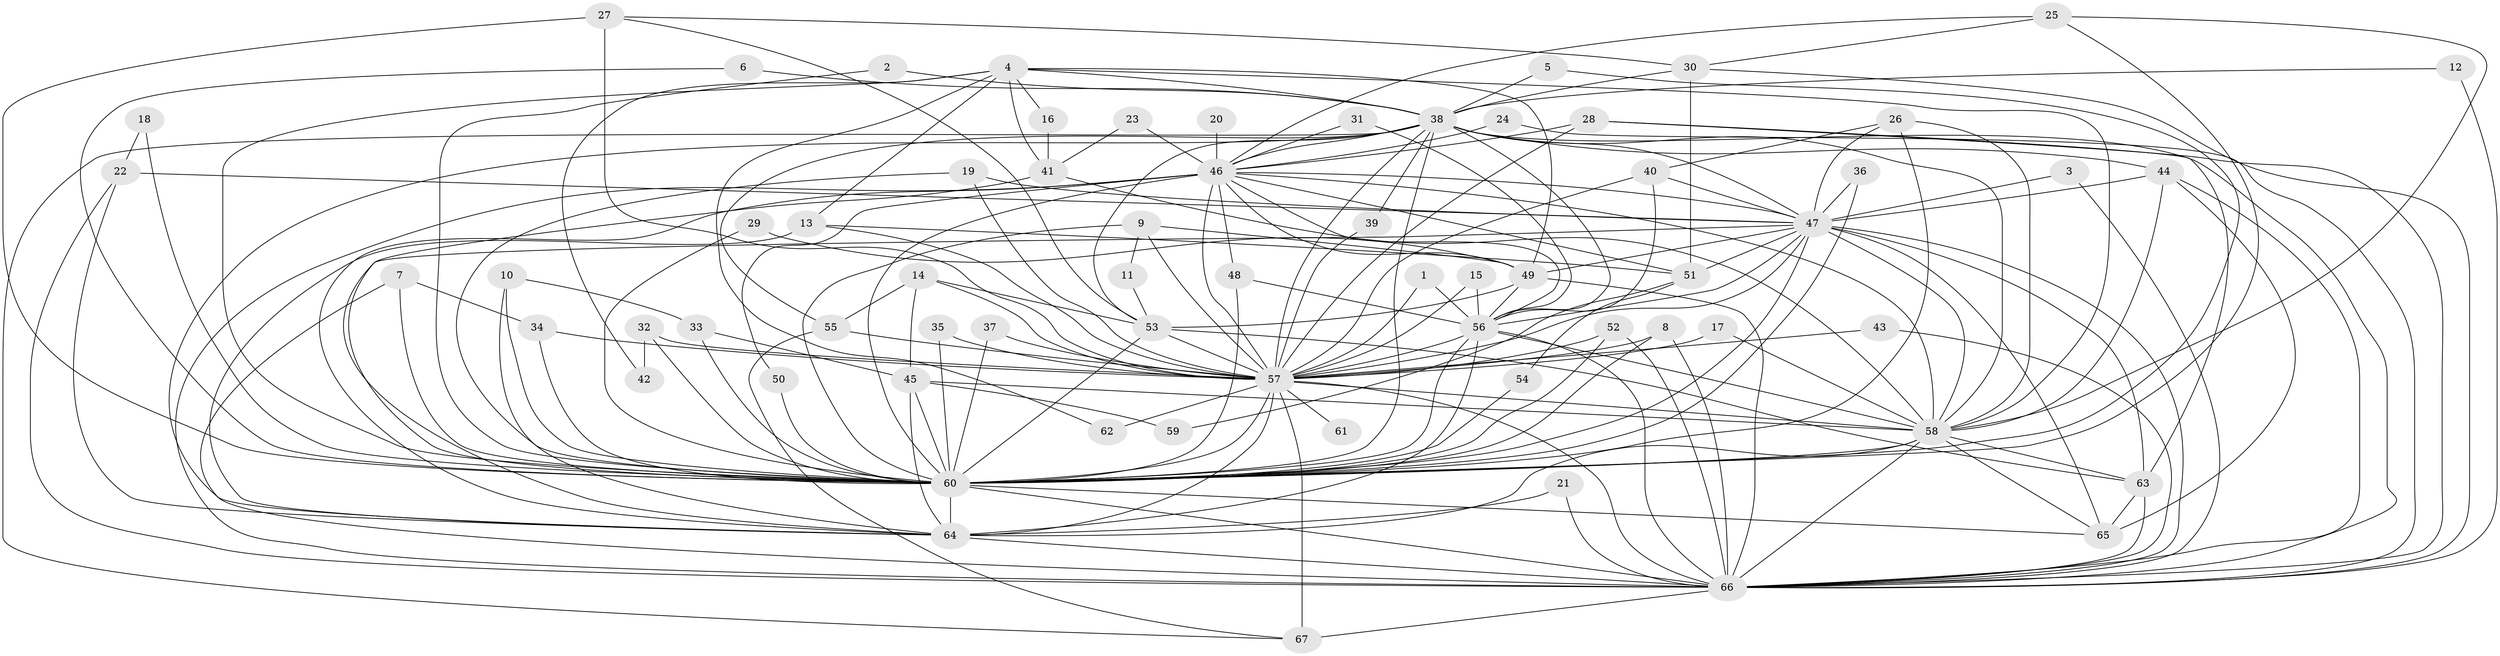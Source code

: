 // original degree distribution, {23: 0.015037593984962405, 15: 0.007518796992481203, 26: 0.007518796992481203, 34: 0.007518796992481203, 16: 0.007518796992481203, 43: 0.007518796992481203, 19: 0.007518796992481203, 22: 0.007518796992481203, 20: 0.007518796992481203, 7: 0.007518796992481203, 4: 0.09022556390977443, 3: 0.24812030075187969, 6: 0.022556390977443608, 2: 0.5037593984962406, 5: 0.05263157894736842}
// Generated by graph-tools (version 1.1) at 2025/49/03/09/25 03:49:40]
// undirected, 67 vertices, 189 edges
graph export_dot {
graph [start="1"]
  node [color=gray90,style=filled];
  1;
  2;
  3;
  4;
  5;
  6;
  7;
  8;
  9;
  10;
  11;
  12;
  13;
  14;
  15;
  16;
  17;
  18;
  19;
  20;
  21;
  22;
  23;
  24;
  25;
  26;
  27;
  28;
  29;
  30;
  31;
  32;
  33;
  34;
  35;
  36;
  37;
  38;
  39;
  40;
  41;
  42;
  43;
  44;
  45;
  46;
  47;
  48;
  49;
  50;
  51;
  52;
  53;
  54;
  55;
  56;
  57;
  58;
  59;
  60;
  61;
  62;
  63;
  64;
  65;
  66;
  67;
  1 -- 56 [weight=1.0];
  1 -- 57 [weight=1.0];
  2 -- 38 [weight=1.0];
  2 -- 60 [weight=1.0];
  3 -- 47 [weight=1.0];
  3 -- 66 [weight=1.0];
  4 -- 13 [weight=1.0];
  4 -- 16 [weight=1.0];
  4 -- 38 [weight=2.0];
  4 -- 41 [weight=1.0];
  4 -- 42 [weight=1.0];
  4 -- 49 [weight=1.0];
  4 -- 58 [weight=1.0];
  4 -- 60 [weight=2.0];
  4 -- 62 [weight=1.0];
  5 -- 38 [weight=1.0];
  5 -- 60 [weight=1.0];
  6 -- 38 [weight=1.0];
  6 -- 60 [weight=1.0];
  7 -- 34 [weight=1.0];
  7 -- 60 [weight=1.0];
  7 -- 66 [weight=1.0];
  8 -- 57 [weight=1.0];
  8 -- 60 [weight=1.0];
  8 -- 66 [weight=1.0];
  9 -- 11 [weight=1.0];
  9 -- 49 [weight=1.0];
  9 -- 57 [weight=1.0];
  9 -- 60 [weight=1.0];
  10 -- 33 [weight=1.0];
  10 -- 60 [weight=1.0];
  10 -- 64 [weight=1.0];
  11 -- 53 [weight=1.0];
  12 -- 38 [weight=1.0];
  12 -- 66 [weight=1.0];
  13 -- 51 [weight=1.0];
  13 -- 57 [weight=1.0];
  13 -- 64 [weight=1.0];
  14 -- 45 [weight=1.0];
  14 -- 53 [weight=1.0];
  14 -- 55 [weight=1.0];
  14 -- 57 [weight=1.0];
  15 -- 56 [weight=1.0];
  15 -- 57 [weight=1.0];
  16 -- 41 [weight=1.0];
  17 -- 57 [weight=1.0];
  17 -- 58 [weight=1.0];
  18 -- 22 [weight=1.0];
  18 -- 60 [weight=1.0];
  19 -- 47 [weight=1.0];
  19 -- 57 [weight=1.0];
  19 -- 60 [weight=1.0];
  20 -- 46 [weight=1.0];
  21 -- 64 [weight=1.0];
  21 -- 66 [weight=1.0];
  22 -- 47 [weight=1.0];
  22 -- 64 [weight=1.0];
  22 -- 66 [weight=1.0];
  23 -- 41 [weight=1.0];
  23 -- 46 [weight=1.0];
  24 -- 46 [weight=1.0];
  24 -- 66 [weight=1.0];
  25 -- 30 [weight=1.0];
  25 -- 46 [weight=1.0];
  25 -- 58 [weight=1.0];
  25 -- 60 [weight=1.0];
  26 -- 40 [weight=1.0];
  26 -- 47 [weight=1.0];
  26 -- 58 [weight=1.0];
  26 -- 60 [weight=1.0];
  27 -- 30 [weight=1.0];
  27 -- 53 [weight=1.0];
  27 -- 57 [weight=2.0];
  27 -- 60 [weight=2.0];
  28 -- 46 [weight=1.0];
  28 -- 57 [weight=2.0];
  28 -- 63 [weight=1.0];
  28 -- 66 [weight=1.0];
  29 -- 49 [weight=1.0];
  29 -- 60 [weight=1.0];
  30 -- 38 [weight=1.0];
  30 -- 51 [weight=1.0];
  30 -- 66 [weight=1.0];
  31 -- 46 [weight=1.0];
  31 -- 56 [weight=1.0];
  32 -- 42 [weight=1.0];
  32 -- 57 [weight=1.0];
  32 -- 60 [weight=1.0];
  33 -- 45 [weight=1.0];
  33 -- 60 [weight=1.0];
  34 -- 57 [weight=1.0];
  34 -- 60 [weight=1.0];
  35 -- 57 [weight=2.0];
  35 -- 60 [weight=1.0];
  36 -- 47 [weight=1.0];
  36 -- 60 [weight=1.0];
  37 -- 57 [weight=1.0];
  37 -- 60 [weight=1.0];
  38 -- 39 [weight=1.0];
  38 -- 44 [weight=1.0];
  38 -- 46 [weight=2.0];
  38 -- 47 [weight=2.0];
  38 -- 53 [weight=1.0];
  38 -- 55 [weight=1.0];
  38 -- 56 [weight=1.0];
  38 -- 57 [weight=1.0];
  38 -- 58 [weight=2.0];
  38 -- 60 [weight=2.0];
  38 -- 64 [weight=1.0];
  38 -- 66 [weight=1.0];
  38 -- 67 [weight=1.0];
  39 -- 57 [weight=1.0];
  40 -- 47 [weight=1.0];
  40 -- 56 [weight=1.0];
  40 -- 57 [weight=1.0];
  41 -- 58 [weight=1.0];
  41 -- 60 [weight=1.0];
  43 -- 57 [weight=1.0];
  43 -- 66 [weight=1.0];
  44 -- 47 [weight=1.0];
  44 -- 58 [weight=1.0];
  44 -- 65 [weight=1.0];
  44 -- 66 [weight=1.0];
  45 -- 58 [weight=1.0];
  45 -- 59 [weight=1.0];
  45 -- 60 [weight=2.0];
  45 -- 64 [weight=1.0];
  46 -- 47 [weight=1.0];
  46 -- 48 [weight=1.0];
  46 -- 49 [weight=1.0];
  46 -- 50 [weight=1.0];
  46 -- 51 [weight=1.0];
  46 -- 56 [weight=1.0];
  46 -- 57 [weight=2.0];
  46 -- 58 [weight=1.0];
  46 -- 60 [weight=2.0];
  46 -- 64 [weight=2.0];
  46 -- 66 [weight=1.0];
  47 -- 49 [weight=1.0];
  47 -- 51 [weight=1.0];
  47 -- 56 [weight=1.0];
  47 -- 57 [weight=2.0];
  47 -- 58 [weight=1.0];
  47 -- 60 [weight=2.0];
  47 -- 63 [weight=1.0];
  47 -- 64 [weight=1.0];
  47 -- 65 [weight=1.0];
  47 -- 66 [weight=1.0];
  48 -- 56 [weight=1.0];
  48 -- 60 [weight=2.0];
  49 -- 53 [weight=1.0];
  49 -- 56 [weight=1.0];
  49 -- 66 [weight=1.0];
  50 -- 60 [weight=1.0];
  51 -- 54 [weight=1.0];
  51 -- 59 [weight=1.0];
  52 -- 57 [weight=1.0];
  52 -- 60 [weight=1.0];
  52 -- 66 [weight=1.0];
  53 -- 57 [weight=1.0];
  53 -- 60 [weight=1.0];
  53 -- 63 [weight=1.0];
  54 -- 60 [weight=1.0];
  55 -- 57 [weight=1.0];
  55 -- 67 [weight=1.0];
  56 -- 57 [weight=1.0];
  56 -- 58 [weight=1.0];
  56 -- 60 [weight=2.0];
  56 -- 64 [weight=1.0];
  56 -- 66 [weight=1.0];
  57 -- 58 [weight=2.0];
  57 -- 60 [weight=2.0];
  57 -- 61 [weight=1.0];
  57 -- 62 [weight=1.0];
  57 -- 64 [weight=1.0];
  57 -- 66 [weight=1.0];
  57 -- 67 [weight=1.0];
  58 -- 60 [weight=2.0];
  58 -- 63 [weight=1.0];
  58 -- 64 [weight=1.0];
  58 -- 65 [weight=1.0];
  58 -- 66 [weight=1.0];
  60 -- 64 [weight=4.0];
  60 -- 65 [weight=1.0];
  60 -- 66 [weight=2.0];
  63 -- 65 [weight=1.0];
  63 -- 66 [weight=1.0];
  64 -- 66 [weight=1.0];
  66 -- 67 [weight=2.0];
}
